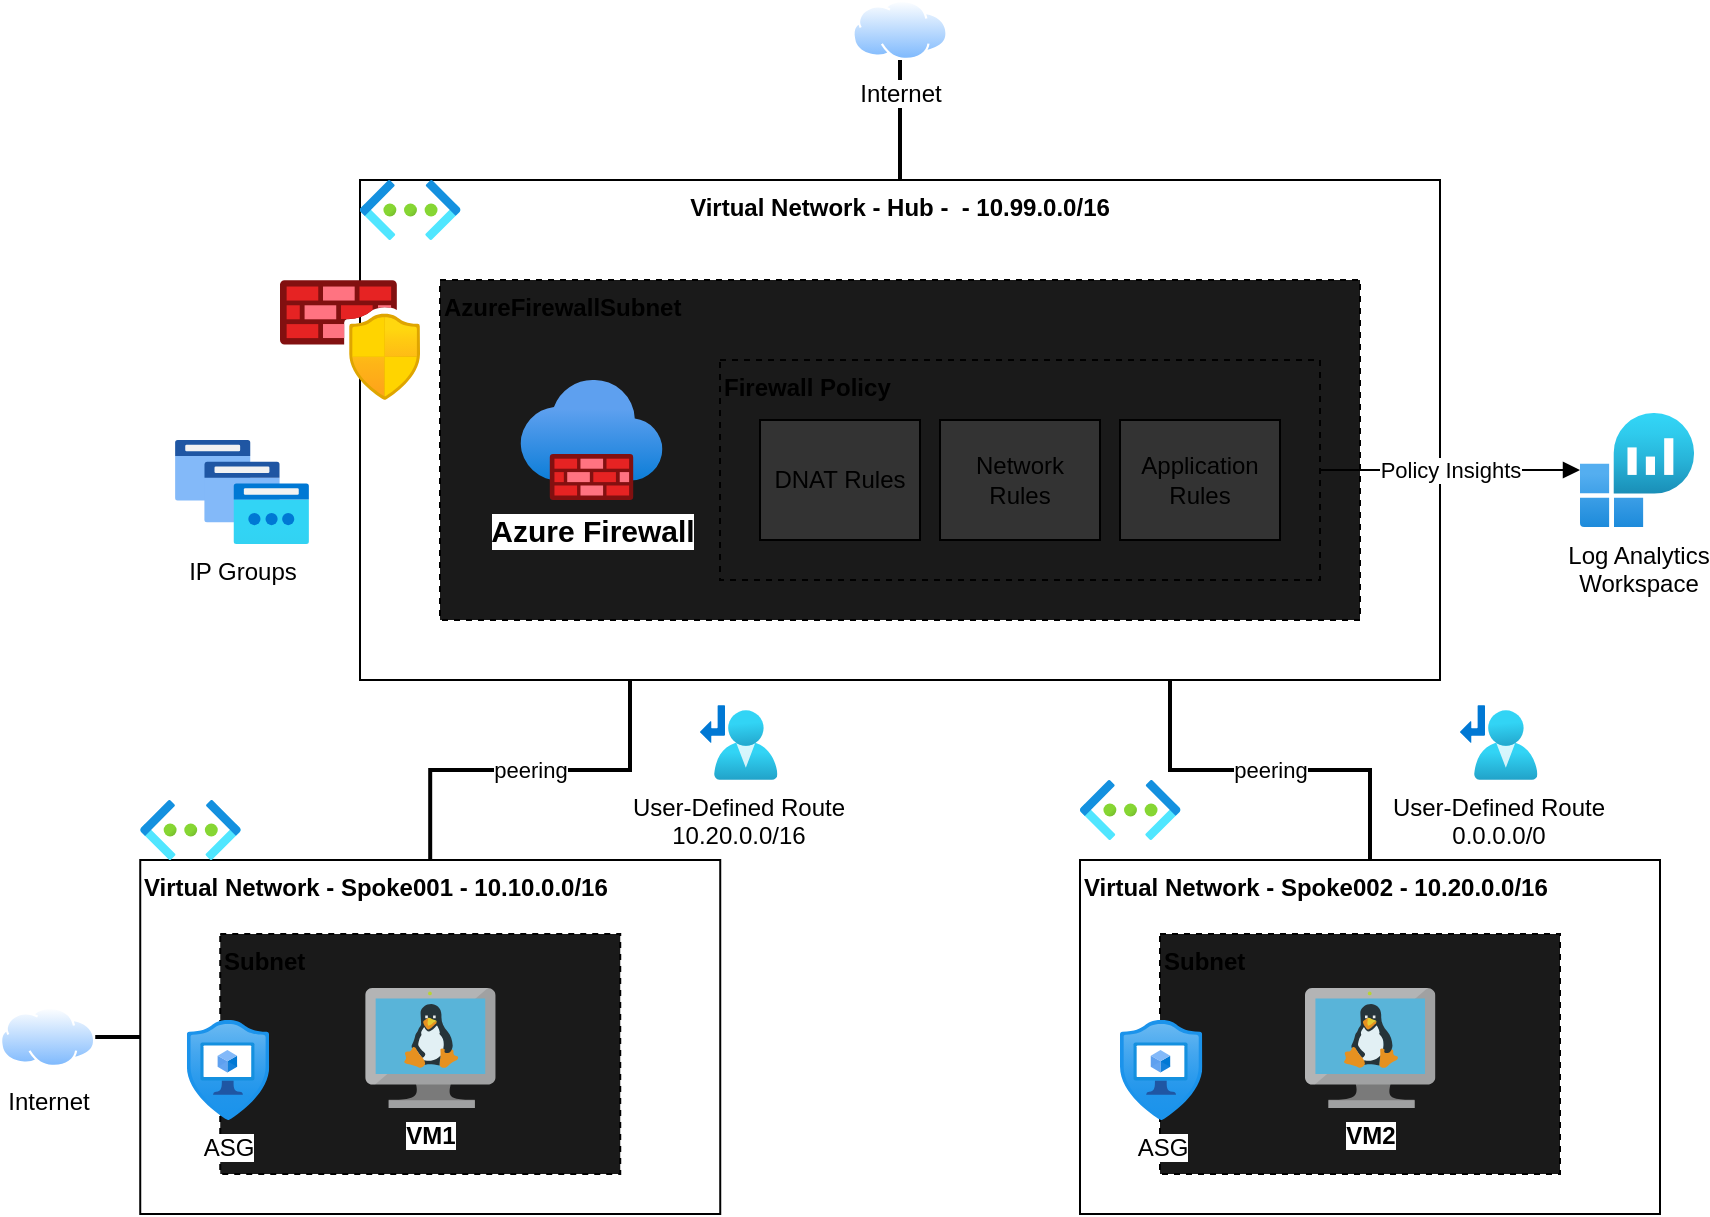 <mxfile version="22.0.3" type="device">
  <diagram name="Page-1" id="bEiNajJAycycOnMlSHY8">
    <mxGraphModel dx="1195" dy="697" grid="0" gridSize="10" guides="1" tooltips="1" connect="1" arrows="1" fold="1" page="1" pageScale="1" pageWidth="2000" pageHeight="1300" math="0" shadow="0">
      <root>
        <mxCell id="0" />
        <mxCell id="1" parent="0" />
        <mxCell id="H7ZWS2oTeS8Lo9KQVMv_-44" style="edgeStyle=orthogonalEdgeStyle;rounded=0;orthogonalLoop=1;jettySize=auto;html=1;endArrow=none;endFill=0;strokeWidth=2;" edge="1" parent="1" source="H7ZWS2oTeS8Lo9KQVMv_-5" target="H7ZWS2oTeS8Lo9KQVMv_-38">
          <mxGeometry relative="1" as="geometry" />
        </mxCell>
        <mxCell id="H7ZWS2oTeS8Lo9KQVMv_-5" value="Virtual Network - Hub -&amp;nbsp;&amp;nbsp;- 10.99.0.0/16" style="rounded=0;whiteSpace=wrap;html=1;verticalAlign=top;fontStyle=1" vertex="1" parent="1">
          <mxGeometry x="540" y="260" width="540" height="250" as="geometry" />
        </mxCell>
        <mxCell id="H7ZWS2oTeS8Lo9KQVMv_-4" value="AzureFirewallSubnet" style="rounded=0;whiteSpace=wrap;html=1;verticalAlign=top;fontStyle=1;dashed=1;align=left;fillColor=#1A1A1A;" vertex="1" parent="1">
          <mxGeometry x="580" y="310" width="460" height="170" as="geometry" />
        </mxCell>
        <mxCell id="H7ZWS2oTeS8Lo9KQVMv_-2" value="Azure Firewall" style="image;aspect=fixed;html=1;points=[];align=center;fontSize=15;image=img/lib/azure2/networking/Firewalls.svg;fontStyle=1" vertex="1" parent="1">
          <mxGeometry x="620.25" y="360" width="71" height="60" as="geometry" />
        </mxCell>
        <mxCell id="H7ZWS2oTeS8Lo9KQVMv_-3" value="" style="image;aspect=fixed;html=1;points=[];align=center;fontSize=12;image=img/lib/azure2/networking/Virtual_Networks.svg;" vertex="1" parent="1">
          <mxGeometry x="540" y="260" width="50.25" height="30" as="geometry" />
        </mxCell>
        <mxCell id="H7ZWS2oTeS8Lo9KQVMv_-9" value="" style="image;aspect=fixed;html=1;points=[];align=center;fontSize=12;image=img/lib/azure2/networking/Azure_Firewall_Manager.svg;" vertex="1" parent="1">
          <mxGeometry x="500" y="310" width="70" height="60" as="geometry" />
        </mxCell>
        <mxCell id="H7ZWS2oTeS8Lo9KQVMv_-13" value="IP Groups" style="image;aspect=fixed;html=1;points=[];align=center;fontSize=12;image=img/lib/azure2/networking/IP_Groups.svg;" vertex="1" parent="1">
          <mxGeometry x="447.5" y="390" width="67" height="52" as="geometry" />
        </mxCell>
        <mxCell id="H7ZWS2oTeS8Lo9KQVMv_-15" value="Virtual Network - Spoke002 - 10.20.0.0/16" style="rounded=0;whiteSpace=wrap;html=1;verticalAlign=top;fontStyle=1;align=left;" vertex="1" parent="1">
          <mxGeometry x="900" y="600" width="290" height="177" as="geometry" />
        </mxCell>
        <mxCell id="H7ZWS2oTeS8Lo9KQVMv_-16" value="User-Defined Route&lt;br&gt;0.0.0.0/0" style="image;aspect=fixed;html=1;points=[];align=center;fontSize=12;image=img/lib/azure2/networking/Route_Tables.svg;" vertex="1" parent="1">
          <mxGeometry x="1090" y="522.5" width="38.71" height="37.5" as="geometry" />
        </mxCell>
        <mxCell id="H7ZWS2oTeS8Lo9KQVMv_-18" value="Subnet" style="rounded=0;whiteSpace=wrap;html=1;verticalAlign=top;fontStyle=1;dashed=1;fillColor=#1A1A1A;align=left;" vertex="1" parent="1">
          <mxGeometry x="940" y="637" width="200" height="120" as="geometry" />
        </mxCell>
        <mxCell id="H7ZWS2oTeS8Lo9KQVMv_-17" value="VM2" style="image;sketch=0;aspect=fixed;html=1;points=[];align=center;fontSize=12;image=img/lib/mscae/VM_Linux.svg;fontStyle=1" vertex="1" parent="1">
          <mxGeometry x="1012.5" y="664" width="65.22" height="60" as="geometry" />
        </mxCell>
        <mxCell id="H7ZWS2oTeS8Lo9KQVMv_-27" value="peering" style="rounded=0;orthogonalLoop=1;jettySize=auto;html=1;strokeWidth=2;endArrow=none;endFill=0;edgeStyle=orthogonalEdgeStyle;entryX=0.25;entryY=1;entryDx=0;entryDy=0;" edge="1" parent="1" source="H7ZWS2oTeS8Lo9KQVMv_-23" target="H7ZWS2oTeS8Lo9KQVMv_-5">
          <mxGeometry relative="1" as="geometry" />
        </mxCell>
        <mxCell id="H7ZWS2oTeS8Lo9KQVMv_-23" value="Virtual Network - Spoke001 - 10.10.0.0/16" style="rounded=0;whiteSpace=wrap;html=1;verticalAlign=top;fontStyle=1;align=left;" vertex="1" parent="1">
          <mxGeometry x="430.12" y="600" width="290" height="177" as="geometry" />
        </mxCell>
        <mxCell id="H7ZWS2oTeS8Lo9KQVMv_-24" value="Subnet" style="rounded=0;whiteSpace=wrap;html=1;verticalAlign=top;fontStyle=1;dashed=1;fillColor=#1A1A1A;align=left;" vertex="1" parent="1">
          <mxGeometry x="470.12" y="637" width="200" height="120" as="geometry" />
        </mxCell>
        <mxCell id="H7ZWS2oTeS8Lo9KQVMv_-25" value="VM1" style="image;sketch=0;aspect=fixed;html=1;points=[];align=center;fontSize=12;image=img/lib/mscae/VM_Linux.svg;fontStyle=1" vertex="1" parent="1">
          <mxGeometry x="542.62" y="664" width="65.22" height="60" as="geometry" />
        </mxCell>
        <mxCell id="H7ZWS2oTeS8Lo9KQVMv_-48" value="Policy Insights" style="edgeStyle=orthogonalEdgeStyle;rounded=0;orthogonalLoop=1;jettySize=auto;html=1;strokeWidth=1;endArrow=block;endFill=1;" edge="1" parent="1" source="H7ZWS2oTeS8Lo9KQVMv_-31" target="H7ZWS2oTeS8Lo9KQVMv_-46">
          <mxGeometry relative="1" as="geometry" />
        </mxCell>
        <mxCell id="H7ZWS2oTeS8Lo9KQVMv_-31" value="Firewall Policy" style="rounded=0;whiteSpace=wrap;html=1;verticalAlign=top;fontStyle=1;dashed=1;align=left;fillColor=#1A1A1A;" vertex="1" parent="1">
          <mxGeometry x="720" y="350" width="300" height="110" as="geometry" />
        </mxCell>
        <mxCell id="H7ZWS2oTeS8Lo9KQVMv_-28" value="DNAT Rules" style="rounded=0;whiteSpace=wrap;html=1;fillColor=#333333;" vertex="1" parent="1">
          <mxGeometry x="740" y="380" width="80" height="60" as="geometry" />
        </mxCell>
        <mxCell id="H7ZWS2oTeS8Lo9KQVMv_-29" value="Network Rules" style="rounded=0;whiteSpace=wrap;html=1;fillColor=#333333;" vertex="1" parent="1">
          <mxGeometry x="830" y="380" width="80" height="60" as="geometry" />
        </mxCell>
        <mxCell id="H7ZWS2oTeS8Lo9KQVMv_-30" value="Application Rules" style="rounded=0;whiteSpace=wrap;html=1;fillColor=#333333;" vertex="1" parent="1">
          <mxGeometry x="920" y="380" width="80" height="60" as="geometry" />
        </mxCell>
        <mxCell id="H7ZWS2oTeS8Lo9KQVMv_-32" value="peering" style="rounded=0;orthogonalLoop=1;jettySize=auto;html=1;strokeWidth=2;endArrow=none;endFill=0;edgeStyle=orthogonalEdgeStyle;entryX=0.75;entryY=1;entryDx=0;entryDy=0;" edge="1" parent="1" source="H7ZWS2oTeS8Lo9KQVMv_-15" target="H7ZWS2oTeS8Lo9KQVMv_-5">
          <mxGeometry relative="1" as="geometry">
            <mxPoint x="625" y="590" as="sourcePoint" />
            <mxPoint x="820" y="520" as="targetPoint" />
          </mxGeometry>
        </mxCell>
        <mxCell id="H7ZWS2oTeS8Lo9KQVMv_-33" value="" style="image;aspect=fixed;html=1;points=[];align=center;fontSize=12;image=img/lib/azure2/networking/Virtual_Networks.svg;" vertex="1" parent="1">
          <mxGeometry x="430.12" y="570" width="50.25" height="30" as="geometry" />
        </mxCell>
        <mxCell id="H7ZWS2oTeS8Lo9KQVMv_-34" value="" style="image;aspect=fixed;html=1;points=[];align=center;fontSize=12;image=img/lib/azure2/networking/Virtual_Networks.svg;" vertex="1" parent="1">
          <mxGeometry x="900" y="560" width="50.25" height="30" as="geometry" />
        </mxCell>
        <mxCell id="H7ZWS2oTeS8Lo9KQVMv_-35" value="User-Defined Route&lt;br&gt;10.20.0.0/16" style="image;aspect=fixed;html=1;points=[];align=center;fontSize=12;image=img/lib/azure2/networking/Route_Tables.svg;" vertex="1" parent="1">
          <mxGeometry x="710" y="522.5" width="38.71" height="37.5" as="geometry" />
        </mxCell>
        <mxCell id="H7ZWS2oTeS8Lo9KQVMv_-12" value="ASG" style="image;aspect=fixed;html=1;points=[];align=center;fontSize=12;image=img/lib/azure2/security/Application_Security_Groups.svg;" vertex="1" parent="1">
          <mxGeometry x="453.44" y="680" width="41.18" height="50" as="geometry" />
        </mxCell>
        <mxCell id="H7ZWS2oTeS8Lo9KQVMv_-36" value="ASG" style="image;aspect=fixed;html=1;points=[];align=center;fontSize=12;image=img/lib/azure2/security/Application_Security_Groups.svg;" vertex="1" parent="1">
          <mxGeometry x="920" y="680" width="41.18" height="50" as="geometry" />
        </mxCell>
        <mxCell id="H7ZWS2oTeS8Lo9KQVMv_-40" value="Internet" style="image;aspect=fixed;perimeter=ellipsePerimeter;html=1;align=center;shadow=0;dashed=0;spacingTop=3;image=img/lib/active_directory/internet_cloud.svg;" vertex="1" parent="1">
          <mxGeometry x="360.0" y="673.5" width="47.62" height="30" as="geometry" />
        </mxCell>
        <mxCell id="H7ZWS2oTeS8Lo9KQVMv_-42" value="" style="rounded=0;orthogonalLoop=1;jettySize=auto;html=1;strokeWidth=2;endArrow=none;endFill=0;edgeStyle=orthogonalEdgeStyle;" edge="1" parent="1" source="H7ZWS2oTeS8Lo9KQVMv_-23" target="H7ZWS2oTeS8Lo9KQVMv_-40">
          <mxGeometry relative="1" as="geometry">
            <mxPoint x="780.12" y="270" as="sourcePoint" />
            <mxPoint x="780.12" y="220" as="targetPoint" />
          </mxGeometry>
        </mxCell>
        <mxCell id="H7ZWS2oTeS8Lo9KQVMv_-38" value="Internet" style="image;aspect=fixed;perimeter=ellipsePerimeter;html=1;align=center;shadow=0;dashed=0;spacingTop=3;image=img/lib/active_directory/internet_cloud.svg;" vertex="1" parent="1">
          <mxGeometry x="786.19" y="170" width="47.62" height="30" as="geometry" />
        </mxCell>
        <mxCell id="H7ZWS2oTeS8Lo9KQVMv_-46" value="Log Analytics&lt;br&gt;Workspace" style="image;aspect=fixed;html=1;points=[];align=center;fontSize=12;image=img/lib/azure2/analytics/Log_Analytics_Workspaces.svg;" vertex="1" parent="1">
          <mxGeometry x="1150" y="376.5" width="57" height="57" as="geometry" />
        </mxCell>
      </root>
    </mxGraphModel>
  </diagram>
</mxfile>
